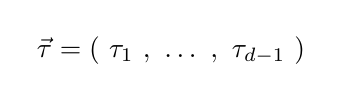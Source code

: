 \begin{tikzpicture}
	\begin{pgfonlayer}{nodelayer}
		\node [style=none] (0) at (0, 0) {$\vec{\tau} = \left( \ \tau_1 \ , \ \ldots \ , \ \tau_{d-1} \ \right)$};
	\end{pgfonlayer}
\end{tikzpicture}
